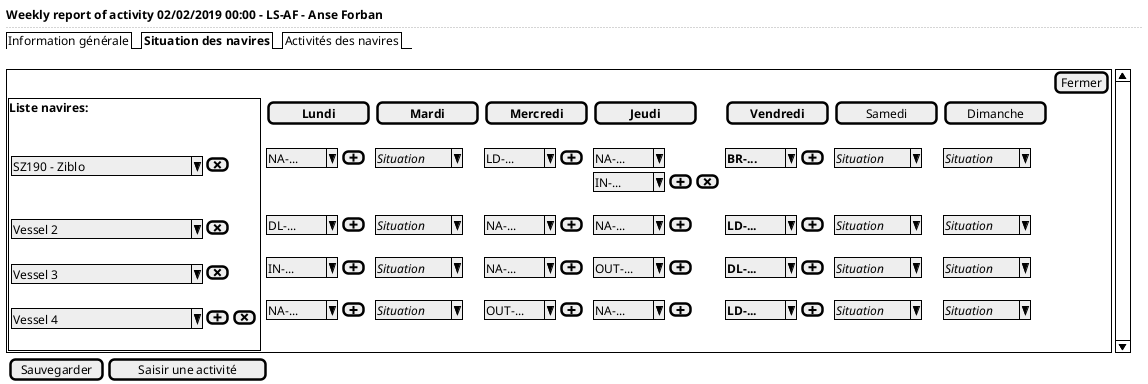 @startsalt
{
  <b>Weekly report of activity 02/02/2019 00:00 - LS-AF - Anse Forban
  ..
  {/ Information générale | <b>Situation des navires | Activités des navires }
  .
  {SI .| .| [Fermer]
      {
      {+
          <b>Liste navires:
          .
          .
          {{ ^SZ190 - Ziblo         ^ | [<&x>]}}
          .
          .
          {{ ^Vessel 2              ^ | [<&x>]}}
          .
          {{ ^Vessel 3              ^ | [<&x>]}}
          .
          {{ ^Vessel 4              ^ | [<&plus>] | [<&x>]}}
          .
      }
      } |
      {
          {
            {[<b>Lundi       ]} | {[<b>Mardi       ]} | {[<b>Mercredi    ]} | {[<b>Jeudi       ]} | {[<b>Vendredi    ]} | {[Samedi      ]} | {[Dimanche    ]}
            .
            { ^NA-... ^ | {[<&plus>]}} | { ^<i>Situation^} | { ^LD-... ^| {[<&plus>]}} | { ^NA-... ^} | { ^<b>BR-... ^| {[<&plus>]}} | { ^<i>Situation^} | { ^<i>Situation^}
            .           | .            | .                 | { ^IN-... ^  | {[<&plus>] | [<&x>]}}     | .                            | .                 | .
            .
            { ^DL-... ^| {[<&plus>]}} | { ^<i>Situation^} | { ^NA-... ^| {[<&plus>]}} | { ^NA-... ^| {[<&plus>]}} | { ^<b>LD-... ^| {[<&plus>]}} | { ^<i>Situation^} |  { ^<i>Situation^}
            .
            { ^IN-... ^| {[<&plus>]}} | { ^<i>Situation^} | { ^NA-... ^| {[<&plus>]}} | { ^OUT-...^| {[<&plus>]}} | { ^<b>DL-... ^| {[<&plus>]}} | { ^<i>Situation^} |  { ^<i>Situation^}
            .
            { ^NA-... ^| {[<&plus>]}} | { ^<i>Situation^} | { ^OUT-...^| {[<&plus>]}} | { ^NA-... ^| {[<&plus>]}} | { ^<b>LD-... ^| {[<&plus>]}} | { ^<i>Situation^} |  { ^<i>Situation^}
            .
          }
      }
  }
  {{[Sauvegarder] | [Saisir une activité]}}
}
@endsalt
